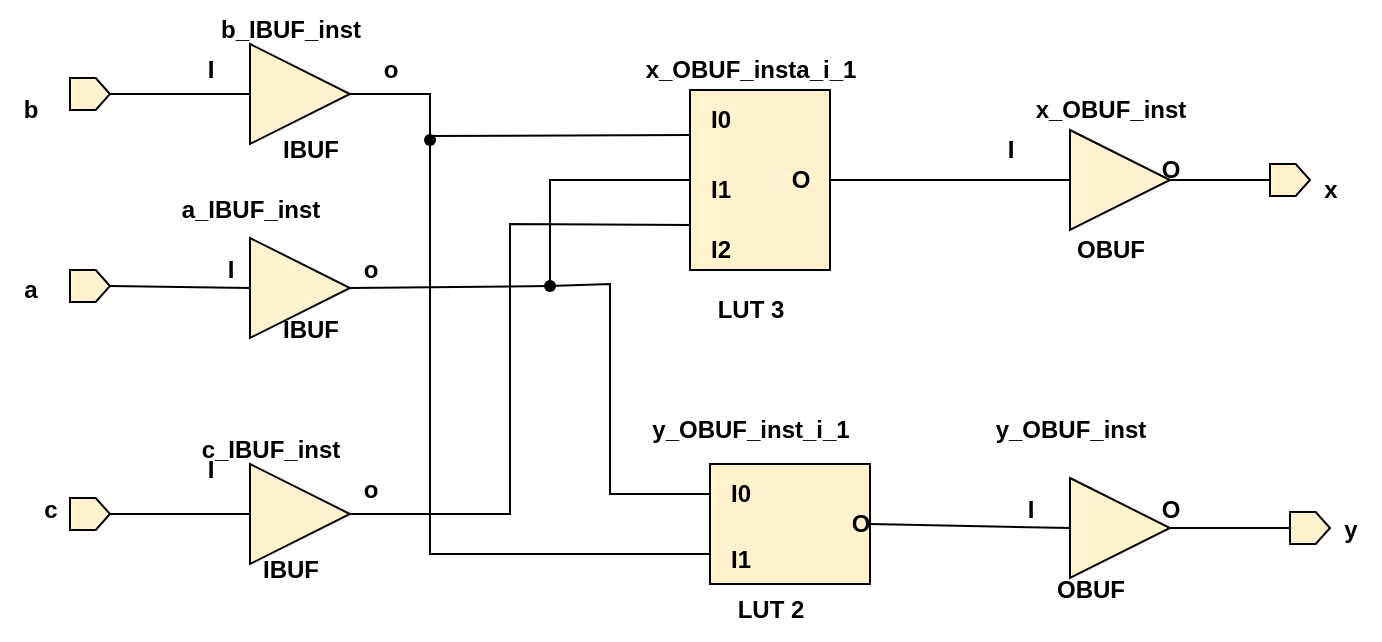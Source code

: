 <mxfile version="26.0.11" pages="2">
  <diagram name="Page-1" id="WhnMxPiDyNyD-MVa8N-7">
    <mxGraphModel grid="1" page="1" gridSize="10" guides="1" tooltips="1" connect="1" arrows="1" fold="1" pageScale="1" pageWidth="850" pageHeight="1100" math="0" shadow="0">
      <root>
        <mxCell id="0" />
        <mxCell id="1" parent="0" />
        <mxCell id="4IxU_vfAgLmW3s3N1iWv-1" value="" style="whiteSpace=wrap;html=1;strokeColor=#000000;align=center;verticalAlign=middle;fontFamily=Helvetica;fontSize=12;fontColor=default;fontStyle=1;fillColor=#fff2cc;" vertex="1" parent="1">
          <mxGeometry x="410" y="93" width="70" height="90" as="geometry" />
        </mxCell>
        <mxCell id="4IxU_vfAgLmW3s3N1iWv-2" value="" style="whiteSpace=wrap;html=1;strokeColor=#000000;align=center;verticalAlign=middle;fontFamily=Helvetica;fontSize=12;fontColor=default;fontStyle=1;fillColor=#fff2cc;" vertex="1" parent="1">
          <mxGeometry x="420" y="280" width="80" height="60" as="geometry" />
        </mxCell>
        <mxCell id="4IxU_vfAgLmW3s3N1iWv-3" value="" style="triangle;whiteSpace=wrap;html=1;strokeColor=#000000;align=center;verticalAlign=middle;fontFamily=Helvetica;fontSize=12;fontColor=default;fontStyle=1;fillColor=#fff2cc;" vertex="1" parent="1">
          <mxGeometry x="190" y="70" width="50" height="50" as="geometry" />
        </mxCell>
        <mxCell id="4IxU_vfAgLmW3s3N1iWv-4" value="" style="triangle;whiteSpace=wrap;html=1;strokeColor=#000000;align=center;verticalAlign=middle;fontFamily=Helvetica;fontSize=12;fontColor=default;fontStyle=1;fillColor=#fff2cc;" vertex="1" parent="1">
          <mxGeometry x="190" y="167" width="50" height="50" as="geometry" />
        </mxCell>
        <mxCell id="4IxU_vfAgLmW3s3N1iWv-5" value="" style="triangle;whiteSpace=wrap;html=1;strokeColor=#000000;align=center;verticalAlign=middle;fontFamily=Helvetica;fontSize=12;fontColor=default;fontStyle=1;fillColor=#fff2cc;" vertex="1" parent="1">
          <mxGeometry x="190" y="280" width="50" height="50" as="geometry" />
        </mxCell>
        <mxCell id="4IxU_vfAgLmW3s3N1iWv-6" value="" style="triangle;whiteSpace=wrap;html=1;strokeColor=#000000;align=center;verticalAlign=middle;fontFamily=Helvetica;fontSize=12;fontColor=default;fontStyle=1;fillColor=#fff2cc;" vertex="1" parent="1">
          <mxGeometry x="600" y="287" width="50" height="50" as="geometry" />
        </mxCell>
        <mxCell id="4IxU_vfAgLmW3s3N1iWv-7" value="" style="triangle;whiteSpace=wrap;html=1;strokeColor=#000000;align=center;verticalAlign=middle;fontFamily=Helvetica;fontSize=12;fontColor=default;fontStyle=1;fillColor=#fff2cc;" vertex="1" parent="1">
          <mxGeometry x="600" y="113" width="50" height="50" as="geometry" />
        </mxCell>
        <mxCell id="4IxU_vfAgLmW3s3N1iWv-8" value="" style="verticalLabelPosition=bottom;shadow=0;dashed=0;align=center;html=1;verticalAlign=top;shape=mxgraph.electrical.abstract.dac;strokeColor=#000000;fontFamily=Helvetica;fontSize=12;fontColor=default;fontStyle=1;fillColor=#fff2cc;" vertex="1" parent="1">
          <mxGeometry x="100" y="87" width="20" height="16" as="geometry" />
        </mxCell>
        <mxCell id="4IxU_vfAgLmW3s3N1iWv-9" value="" style="verticalLabelPosition=bottom;shadow=0;dashed=0;align=center;html=1;verticalAlign=top;shape=mxgraph.electrical.abstract.dac;strokeColor=#000000;fontFamily=Helvetica;fontSize=12;fontColor=default;fontStyle=1;fillColor=#fff2cc;" vertex="1" parent="1">
          <mxGeometry x="100" y="183" width="20" height="16" as="geometry" />
        </mxCell>
        <mxCell id="4IxU_vfAgLmW3s3N1iWv-10" value="" style="verticalLabelPosition=bottom;shadow=0;dashed=0;align=center;html=1;verticalAlign=top;shape=mxgraph.electrical.abstract.dac;strokeColor=#000000;fontFamily=Helvetica;fontSize=12;fontColor=default;fontStyle=1;fillColor=#fff2cc;" vertex="1" parent="1">
          <mxGeometry x="710" y="304" width="20" height="16" as="geometry" />
        </mxCell>
        <mxCell id="4IxU_vfAgLmW3s3N1iWv-11" value="&lt;span style=&quot;color: rgba(0, 0, 0, 0); font-family: monospace; font-size: 0px; font-weight: 400; text-align: start;&quot;&gt;%3CmxGraphModel%3E%3Croot%3E%3CmxCell%20id%3D%220%22%2F%3E%3CmxCell%20id%3D%221%22%20parent%3D%220%22%2F%3E%3CmxCell%20id%3D%222%22%20value%3D%22%22%20style%3D%22verticalLabelPosition%3Dbottom%3Bshadow%3D0%3Bdashed%3D0%3Balign%3Dcenter%3Bhtml%3D1%3BverticalAlign%3Dtop%3Bshape%3Dmxgraph.electrical.abstract.dac%3BstrokeColor%3D%23000000%3BfontFamily%3DHelvetica%3BfontSize%3D12%3BfontColor%3Ddefault%3BfontStyle%3D1%3BfillColor%3D%23fff2cc%3B%22%20vertex%3D%221%22%20parent%3D%221%22%3E%3CmxGeometry%20x%3D%2280%22%20y%3D%22107%22%20width%3D%2220%22%20height%3D%2216%22%20as%3D%22geometry%22%2F%3E%3C%2FmxCell%3E%3C%2Froot%3E%3C%2FmxGraphModel%3E&lt;/span&gt;&lt;span style=&quot;color: rgba(0, 0, 0, 0); font-family: monospace; font-size: 0px; font-weight: 400; text-align: start;&quot;&gt;%3CmxGraphModel%3E%3Croot%3E%3CmxCell%20id%3D%220%22%2F%3E%3CmxCell%20id%3D%221%22%20parent%3D%220%22%2F%3E%3CmxCell%20id%3D%222%22%20value%3D%22%22%20style%3D%22verticalLabelPosition%3Dbottom%3Bshadow%3D0%3Bdashed%3D0%3Balign%3Dcenter%3Bhtml%3D1%3BverticalAlign%3Dtop%3Bshape%3Dmxgraph.electrical.abstract.dac%3BstrokeColor%3D%23000000%3BfontFamily%3DHelvetica%3BfontSize%3D12%3BfontColor%3Ddefault%3BfontStyle%3D1%3BfillColor%3D%23fff2cc%3B%22%20vertex%3D%221%22%20parent%3D%221%22%3E%3CmxGeometry%20x%3D%2280%22%20y%3D%22107%22%20width%3D%2220%22%20height%3D%2216%22%20as%3D%22geometry%22%2F%3E%3C%2FmxCell%3E%3C%2Froot%3E%3C%2FmxGraphModel%3E&lt;/span&gt;&lt;span style=&quot;color: rgba(0, 0, 0, 0); font-family: monospace; font-size: 0px; font-weight: 400; text-align: start;&quot;&gt;%3CmxGraphModel%3E%3Croot%3E%3CmxCell%20id%3D%220%22%2F%3E%3CmxCell%20id%3D%221%22%20parent%3D%220%22%2F%3E%3CmxCell%20id%3D%222%22%20value%3D%22%22%20style%3D%22verticalLabelPosition%3Dbottom%3Bshadow%3D0%3Bdashed%3D0%3Balign%3Dcenter%3Bhtml%3D1%3BverticalAlign%3Dtop%3Bshape%3Dmxgraph.electrical.abstract.dac%3BstrokeColor%3D%23000000%3BfontFamily%3DHelvetica%3BfontSize%3D12%3BfontColor%3Ddefault%3BfontStyle%3D1%3BfillColor%3D%23fff2cc%3B%22%20vertex%3D%221%22%20parent%3D%221%22%3E%3CmxGeometry%20x%3D%2280%22%20y%3D%22107%22%20width%3D%2220%22%20height%3D%2216%22%20as%3D%22geometry%22%2F%3E%3C%2FmxCell%3E%3C%2Froot%3E%3C%2FmxGraphModel%3E&lt;/span&gt;&lt;span style=&quot;color: rgba(0, 0, 0, 0); font-family: monospace; font-size: 0px; font-weight: 400; text-align: start;&quot;&gt;%3CmxGraphModel%3E%3Croot%3E%3CmxCell%20id%3D%220%22%2F%3E%3CmxCell%20id%3D%221%22%20parent%3D%220%22%2F%3E%3CmxCell%20id%3D%222%22%20value%3D%22%22%20style%3D%22verticalLabelPosition%3Dbottom%3Bshadow%3D0%3Bdashed%3D0%3Balign%3Dcenter%3Bhtml%3D1%3BverticalAlign%3Dtop%3Bshape%3Dmxgraph.electrical.abstract.dac%3BstrokeColor%3D%23000000%3BfontFamily%3DHelvetica%3BfontSize%3D12%3BfontColor%3Ddefault%3BfontStyle%3D1%3BfillColor%3D%23fff2cc%3B%22%20vertex%3D%221%22%20parent%3D%221%22%3E%3CmxGeometry%20x%3D%2280%22%20y%3D%22107%22%20width%3D%2220%22%20height%3D%2216%22%20as%3D%22geometry%22%2F%3E%3C%2FmxCell%3E%3C%2Froot%3E%3C%2FmxGraphModel%3E&lt;/span&gt;&lt;span style=&quot;color: rgba(0, 0, 0, 0); font-family: monospace; font-size: 0px; font-weight: 400; text-align: start;&quot;&gt;%3CmxGraphModel%3E%3Croot%3E%3CmxCell%20id%3D%220%22%2F%3E%3CmxCell%20id%3D%221%22%20parent%3D%220%22%2F%3E%3CmxCell%20id%3D%222%22%20value%3D%22%22%20style%3D%22verticalLabelPosition%3Dbottom%3Bshadow%3D0%3Bdashed%3D0%3Balign%3Dcenter%3Bhtml%3D1%3BverticalAlign%3Dtop%3Bshape%3Dmxgraph.electrical.abstract.dac%3BstrokeColor%3D%23000000%3BfontFamily%3DHelvetica%3BfontSize%3D12%3BfontColor%3Ddefault%3BfontStyle%3D1%3BfillColor%3D%23fff2cc%3B%22%20vertex%3D%221%22%20parent%3D%221%22%3E%3CmxGeometry%20x%3D%2280%22%20y%3D%22107%22%20width%3D%2220%22%20height%3D%2216%22%20as%3D%22geometry%22%2F%3E%3C%2FmxCell%3E%3C%2Froot%3E%3C%2FmxGraphModel%3E&lt;/span&gt;&lt;span style=&quot;color: rgba(0, 0, 0, 0); font-family: monospace; font-size: 0px; font-weight: 400; text-align: start;&quot;&gt;%3CmxGraphModel%3E%3Croot%3E%3CmxCell%20id%3D%220%22%2F%3E%3CmxCell%20id%3D%221%22%20parent%3D%220%22%2F%3E%3CmxCell%20id%3D%222%22%20value%3D%22%22%20style%3D%22verticalLabelPosition%3Dbottom%3Bshadow%3D0%3Bdashed%3D0%3Balign%3Dcenter%3Bhtml%3D1%3BverticalAlign%3Dtop%3Bshape%3Dmxgraph.electrical.abstract.dac%3BstrokeColor%3D%23000000%3BfontFamily%3DHelvetica%3BfontSize%3D12%3BfontColor%3Ddefault%3BfontStyle%3D1%3BfillColor%3D%23fff2cc%3B%22%20vertex%3D%221%22%20parent%3D%221%22%3E%3CmxGeometry%20x%3D%2280%22%20y%3D%22107%22%20width%3D%2220%22%20height%3D%2216%22%20as%3D%22geometry%22%2F%3E%3C%2FmxCell%3E%3C%2Froot%3E%3C%2FmxGraphModel%3E&lt;/span&gt;&lt;span style=&quot;color: rgba(0, 0, 0, 0); font-family: monospace; font-size: 0px; font-weight: 400; text-align: start;&quot;&gt;%3CmxGraphModel%3E%3Croot%3E%3CmxCell%20id%3D%220%22%2F%3E%3CmxCell%20id%3D%221%22%20parent%3D%220%22%2F%3E%3CmxCell%20id%3D%222%22%20value%3D%22%22%20style%3D%22verticalLabelPosition%3Dbottom%3Bshadow%3D0%3Bdashed%3D0%3Balign%3Dcenter%3Bhtml%3D1%3BverticalAlign%3Dtop%3Bshape%3Dmxgraph.electrical.abstract.dac%3BstrokeColor%3D%23000000%3BfontFamily%3DHelvetica%3BfontSize%3D12%3BfontColor%3Ddefault%3BfontStyle%3D1%3BfillColor%3D%23fff2cc%3B%22%20vertex%3D%221%22%20parent%3D%221%22%3E%3CmxGeometry%20x%3D%2280%22%20y%3D%22107%22%20width%3D%2220%22%20height%3D%2216%22%20as%3D%22geometry%22%2F%3E%3C%2FmxCell%3E%3C%2Froot%3E%3C%2FmxGraphModel%3E&lt;/span&gt;&lt;span style=&quot;color: rgba(0, 0, 0, 0); font-family: monospace; font-size: 0px; font-weight: 400; text-align: start;&quot;&gt;%3CmxGraphModel%3E%3Croot%3E%3CmxCell%20id%3D%220%22%2F%3E%3CmxCell%20id%3D%221%22%20parent%3D%220%22%2F%3E%3CmxCell%20id%3D%222%22%20value%3D%22%22%20style%3D%22verticalLabelPosition%3Dbottom%3Bshadow%3D0%3Bdashed%3D0%3Balign%3Dcenter%3Bhtml%3D1%3BverticalAlign%3Dtop%3Bshape%3Dmxgraph.electrical.abstract.dac%3BstrokeColor%3D%23000000%3BfontFamily%3DHelvetica%3BfontSize%3D12%3BfontColor%3Ddefault%3BfontStyle%3D1%3BfillColor%3D%23fff2cc%3B%22%20vertex%3D%221%22%20parent%3D%221%22%3E%3CmxGeometry%20x%3D%2280%22%20y%3D%22107%22%20width%3D%2220%22%20height%3D%2216%22%20as%3D%22geometry%22%2F%3E%3C%2FmxCell%3E%3C%2Froot%3E%3C%2FmxGraphModel%3E&lt;/span&gt;" style="verticalLabelPosition=bottom;shadow=0;dashed=0;align=center;html=1;verticalAlign=top;shape=mxgraph.electrical.abstract.dac;strokeColor=#000000;fontFamily=Helvetica;fontSize=12;fontColor=default;fontStyle=1;fillColor=#fff2cc;" vertex="1" parent="1">
          <mxGeometry x="700" y="130" width="20" height="16" as="geometry" />
        </mxCell>
        <mxCell id="4IxU_vfAgLmW3s3N1iWv-12" value="" style="verticalLabelPosition=bottom;shadow=0;dashed=0;align=center;html=1;verticalAlign=top;shape=mxgraph.electrical.abstract.dac;strokeColor=#000000;fontFamily=Helvetica;fontSize=12;fontColor=default;fontStyle=1;fillColor=#fff2cc;" vertex="1" parent="1">
          <mxGeometry x="100" y="297" width="20" height="16" as="geometry" />
        </mxCell>
        <mxCell id="4IxU_vfAgLmW3s3N1iWv-13" value="" style="endArrow=none;html=1;strokeWidth=1;rounded=0;fontFamily=Helvetica;fontSize=12;fontColor=default;fontStyle=1;exitDx=0;exitDy=0;entryX=0;entryY=0.75;entryDx=0;entryDy=0;" edge="1" parent="1" source="4IxU_vfAgLmW3s3N1iWv-67" target="4IxU_vfAgLmW3s3N1iWv-2">
          <mxGeometry width="100" relative="1" as="geometry">
            <mxPoint x="370" y="250" as="sourcePoint" />
            <mxPoint x="470" y="250" as="targetPoint" />
            <Array as="points">
              <mxPoint x="280" y="95" />
              <mxPoint x="280" y="325" />
            </Array>
          </mxGeometry>
        </mxCell>
        <mxCell id="4IxU_vfAgLmW3s3N1iWv-14" value="" style="endArrow=none;html=1;strokeWidth=1;rounded=0;fontFamily=Helvetica;fontSize=12;fontColor=default;fontStyle=1;exitX=1;exitY=0.5;exitDx=0;exitDy=0;exitPerimeter=0;entryX=0;entryY=0.5;entryDx=0;entryDy=0;" edge="1" parent="1" source="4IxU_vfAgLmW3s3N1iWv-12" target="4IxU_vfAgLmW3s3N1iWv-5">
          <mxGeometry width="100" relative="1" as="geometry">
            <mxPoint x="370" y="250" as="sourcePoint" />
            <mxPoint x="470" y="250" as="targetPoint" />
          </mxGeometry>
        </mxCell>
        <mxCell id="4IxU_vfAgLmW3s3N1iWv-15" value="" style="endArrow=none;html=1;strokeWidth=1;rounded=0;fontFamily=Helvetica;fontSize=12;fontColor=default;fontStyle=1;exitX=1;exitY=0.5;exitDx=0;exitDy=0;exitPerimeter=0;entryX=0;entryY=0.5;entryDx=0;entryDy=0;" edge="1" parent="1" source="4IxU_vfAgLmW3s3N1iWv-9" target="4IxU_vfAgLmW3s3N1iWv-4">
          <mxGeometry width="100" relative="1" as="geometry">
            <mxPoint x="370" y="250" as="sourcePoint" />
            <mxPoint x="470" y="250" as="targetPoint" />
          </mxGeometry>
        </mxCell>
        <mxCell id="4IxU_vfAgLmW3s3N1iWv-16" value="" style="endArrow=none;html=1;strokeWidth=1;rounded=0;fontFamily=Helvetica;fontSize=12;fontColor=default;fontStyle=1;exitX=1;exitY=0.5;exitDx=0;exitDy=0;exitPerimeter=0;entryX=0;entryY=0.5;entryDx=0;entryDy=0;" edge="1" parent="1" source="4IxU_vfAgLmW3s3N1iWv-8" target="4IxU_vfAgLmW3s3N1iWv-3">
          <mxGeometry width="100" relative="1" as="geometry">
            <mxPoint x="370" y="250" as="sourcePoint" />
            <mxPoint x="470" y="250" as="targetPoint" />
          </mxGeometry>
        </mxCell>
        <mxCell id="4IxU_vfAgLmW3s3N1iWv-18" value="" style="endArrow=none;html=1;strokeWidth=1;rounded=0;fontFamily=Helvetica;fontSize=12;fontColor=default;fontStyle=1;entryX=0;entryY=0.75;entryDx=0;entryDy=0;exitX=1;exitY=0.5;exitDx=0;exitDy=0;" edge="1" parent="1" source="4IxU_vfAgLmW3s3N1iWv-5" target="4IxU_vfAgLmW3s3N1iWv-1">
          <mxGeometry width="100" relative="1" as="geometry">
            <mxPoint x="320" y="300" as="sourcePoint" />
            <mxPoint x="470" y="250" as="targetPoint" />
            <Array as="points">
              <mxPoint x="320" y="305" />
              <mxPoint x="320" y="160" />
            </Array>
          </mxGeometry>
        </mxCell>
        <mxCell id="4IxU_vfAgLmW3s3N1iWv-19" value="" style="endArrow=none;html=1;strokeWidth=1;rounded=0;fontFamily=Helvetica;fontSize=12;fontColor=default;fontStyle=1;entryX=0;entryY=0.25;entryDx=0;entryDy=0;" edge="1" parent="1" target="4IxU_vfAgLmW3s3N1iWv-1">
          <mxGeometry width="100" relative="1" as="geometry">
            <mxPoint x="280" y="116" as="sourcePoint" />
            <mxPoint x="470" y="250" as="targetPoint" />
          </mxGeometry>
        </mxCell>
        <mxCell id="4IxU_vfAgLmW3s3N1iWv-21" value="" style="endArrow=none;html=1;strokeWidth=1;rounded=0;fontFamily=Helvetica;fontSize=12;fontColor=default;fontStyle=1;exitDx=0;exitDy=0;entryX=0;entryY=0.25;entryDx=0;entryDy=0;" edge="1" parent="1" source="4IxU_vfAgLmW3s3N1iWv-69" target="4IxU_vfAgLmW3s3N1iWv-2">
          <mxGeometry width="100" relative="1" as="geometry">
            <mxPoint x="370" y="250" as="sourcePoint" />
            <mxPoint x="470" y="250" as="targetPoint" />
            <Array as="points">
              <mxPoint x="370" y="190" />
              <mxPoint x="370" y="295" />
            </Array>
          </mxGeometry>
        </mxCell>
        <mxCell id="4IxU_vfAgLmW3s3N1iWv-22" value="" style="endArrow=none;html=1;strokeWidth=1;rounded=0;fontFamily=Helvetica;fontSize=12;fontColor=default;fontStyle=1;exitX=0;exitY=0.5;exitDx=0;exitDy=0;exitPerimeter=0;entryX=1;entryY=0.5;entryDx=0;entryDy=0;" edge="1" parent="1" source="4IxU_vfAgLmW3s3N1iWv-11" target="4IxU_vfAgLmW3s3N1iWv-7">
          <mxGeometry width="100" relative="1" as="geometry">
            <mxPoint x="370" y="250" as="sourcePoint" />
            <mxPoint x="470" y="250" as="targetPoint" />
          </mxGeometry>
        </mxCell>
        <mxCell id="4IxU_vfAgLmW3s3N1iWv-23" value="" style="endArrow=none;html=1;strokeWidth=1;rounded=0;fontFamily=Helvetica;fontSize=12;fontColor=default;fontStyle=1;entryX=0;entryY=0.5;entryDx=0;entryDy=0;entryPerimeter=0;exitX=1;exitY=0.5;exitDx=0;exitDy=0;" edge="1" parent="1" source="4IxU_vfAgLmW3s3N1iWv-6" target="4IxU_vfAgLmW3s3N1iWv-10">
          <mxGeometry width="100" relative="1" as="geometry">
            <mxPoint x="370" y="250" as="sourcePoint" />
            <mxPoint x="470" y="250" as="targetPoint" />
          </mxGeometry>
        </mxCell>
        <mxCell id="4IxU_vfAgLmW3s3N1iWv-24" value="" style="endArrow=none;html=1;strokeWidth=1;rounded=0;fontFamily=Helvetica;fontSize=12;fontColor=default;fontStyle=1;entryX=0;entryY=0.5;entryDx=0;entryDy=0;" edge="1" parent="1" target="4IxU_vfAgLmW3s3N1iWv-1">
          <mxGeometry width="100" relative="1" as="geometry">
            <mxPoint x="340" y="190" as="sourcePoint" />
            <mxPoint x="470" y="250" as="targetPoint" />
            <Array as="points">
              <mxPoint x="340" y="138" />
            </Array>
          </mxGeometry>
        </mxCell>
        <mxCell id="4IxU_vfAgLmW3s3N1iWv-25" value="" style="endArrow=none;html=1;strokeWidth=1;rounded=0;fontFamily=Helvetica;fontSize=12;fontColor=default;fontStyle=1;entryX=0;entryY=0.5;entryDx=0;entryDy=0;exitX=1;exitY=0.5;exitDx=0;exitDy=0;" edge="1" parent="1" source="4IxU_vfAgLmW3s3N1iWv-1" target="4IxU_vfAgLmW3s3N1iWv-7">
          <mxGeometry width="100" relative="1" as="geometry">
            <mxPoint x="370" y="250" as="sourcePoint" />
            <mxPoint x="470" y="250" as="targetPoint" />
          </mxGeometry>
        </mxCell>
        <mxCell id="4IxU_vfAgLmW3s3N1iWv-26" value="" style="endArrow=none;html=1;strokeWidth=1;rounded=0;fontFamily=Helvetica;fontSize=12;fontColor=default;fontStyle=1;entryX=0;entryY=0.5;entryDx=0;entryDy=0;exitX=1;exitY=0.5;exitDx=0;exitDy=0;" edge="1" parent="1" source="4IxU_vfAgLmW3s3N1iWv-2" target="4IxU_vfAgLmW3s3N1iWv-6">
          <mxGeometry width="100" relative="1" as="geometry">
            <mxPoint x="370" y="250" as="sourcePoint" />
            <mxPoint x="470" y="250" as="targetPoint" />
          </mxGeometry>
        </mxCell>
        <mxCell id="4IxU_vfAgLmW3s3N1iWv-27" value="x" style="text;html=1;align=center;verticalAlign=middle;resizable=0;points=[];autosize=1;strokeColor=none;fillColor=none;fontFamily=Helvetica;fontSize=12;fontColor=default;fontStyle=1;" vertex="1" parent="1">
          <mxGeometry x="715" y="128" width="30" height="30" as="geometry" />
        </mxCell>
        <mxCell id="4IxU_vfAgLmW3s3N1iWv-28" value="y" style="text;html=1;align=center;verticalAlign=middle;resizable=0;points=[];autosize=1;strokeColor=none;fillColor=none;fontFamily=Helvetica;fontSize=12;fontColor=default;fontStyle=1;" vertex="1" parent="1">
          <mxGeometry x="725" y="298" width="30" height="30" as="geometry" />
        </mxCell>
        <mxCell id="4IxU_vfAgLmW3s3N1iWv-29" value="c" style="text;html=1;align=center;verticalAlign=middle;resizable=0;points=[];autosize=1;strokeColor=none;fillColor=none;fontFamily=Helvetica;fontSize=12;fontColor=default;fontStyle=1;" vertex="1" parent="1">
          <mxGeometry x="75" y="288" width="30" height="30" as="geometry" />
        </mxCell>
        <mxCell id="4IxU_vfAgLmW3s3N1iWv-30" value="a" style="text;html=1;align=center;verticalAlign=middle;resizable=0;points=[];autosize=1;strokeColor=none;fillColor=none;fontFamily=Helvetica;fontSize=12;fontColor=default;fontStyle=1;" vertex="1" parent="1">
          <mxGeometry x="65" y="178" width="30" height="30" as="geometry" />
        </mxCell>
        <mxCell id="4IxU_vfAgLmW3s3N1iWv-32" value="b" style="text;html=1;align=center;verticalAlign=middle;resizable=0;points=[];autosize=1;strokeColor=none;fillColor=none;fontFamily=Helvetica;fontSize=12;fontColor=default;fontStyle=1;" vertex="1" parent="1">
          <mxGeometry x="65" y="88" width="30" height="30" as="geometry" />
        </mxCell>
        <mxCell id="4IxU_vfAgLmW3s3N1iWv-33" value="I" style="text;html=1;align=center;verticalAlign=middle;resizable=0;points=[];autosize=1;strokeColor=none;fillColor=none;fontFamily=Helvetica;fontSize=12;fontColor=default;fontStyle=1;" vertex="1" parent="1">
          <mxGeometry x="155" y="68" width="30" height="30" as="geometry" />
        </mxCell>
        <mxCell id="4IxU_vfAgLmW3s3N1iWv-34" value="I" style="text;html=1;align=center;verticalAlign=middle;resizable=0;points=[];autosize=1;strokeColor=none;fillColor=none;fontFamily=Helvetica;fontSize=12;fontColor=default;fontStyle=1;" vertex="1" parent="1">
          <mxGeometry x="165" y="168" width="30" height="30" as="geometry" />
        </mxCell>
        <mxCell id="4IxU_vfAgLmW3s3N1iWv-35" value="I" style="text;html=1;align=center;verticalAlign=middle;resizable=0;points=[];autosize=1;strokeColor=none;fillColor=none;fontFamily=Helvetica;fontSize=12;fontColor=default;fontStyle=1;" vertex="1" parent="1">
          <mxGeometry x="155" y="268" width="30" height="30" as="geometry" />
        </mxCell>
        <mxCell id="4IxU_vfAgLmW3s3N1iWv-36" value="b_IBUF_inst" style="text;html=1;align=center;verticalAlign=middle;resizable=0;points=[];autosize=1;strokeColor=none;fillColor=none;fontFamily=Helvetica;fontSize=12;fontColor=default;fontStyle=1;" vertex="1" parent="1">
          <mxGeometry x="165" y="48" width="90" height="30" as="geometry" />
        </mxCell>
        <mxCell id="4IxU_vfAgLmW3s3N1iWv-37" value="o" style="text;html=1;align=center;verticalAlign=middle;resizable=0;points=[];autosize=1;strokeColor=none;fillColor=none;fontFamily=Helvetica;fontSize=12;fontColor=default;fontStyle=1;" vertex="1" parent="1">
          <mxGeometry x="245" y="68" width="30" height="30" as="geometry" />
        </mxCell>
        <mxCell id="4IxU_vfAgLmW3s3N1iWv-38" value="o" style="text;html=1;align=center;verticalAlign=middle;resizable=0;points=[];autosize=1;strokeColor=none;fillColor=none;fontFamily=Helvetica;fontSize=12;fontColor=default;fontStyle=1;" vertex="1" parent="1">
          <mxGeometry x="235" y="168" width="30" height="30" as="geometry" />
        </mxCell>
        <mxCell id="4IxU_vfAgLmW3s3N1iWv-41" value="o" style="text;html=1;align=center;verticalAlign=middle;resizable=0;points=[];autosize=1;strokeColor=none;fillColor=none;fontFamily=Helvetica;fontSize=12;fontColor=default;fontStyle=1;" vertex="1" parent="1">
          <mxGeometry x="235" y="278" width="30" height="30" as="geometry" />
        </mxCell>
        <mxCell id="4IxU_vfAgLmW3s3N1iWv-42" value="a_IBUF_inst" style="text;html=1;align=center;verticalAlign=middle;resizable=0;points=[];autosize=1;strokeColor=none;fillColor=none;fontFamily=Helvetica;fontSize=12;fontColor=default;fontStyle=1;" vertex="1" parent="1">
          <mxGeometry x="145" y="138" width="90" height="30" as="geometry" />
        </mxCell>
        <mxCell id="4IxU_vfAgLmW3s3N1iWv-43" value="c_IBUF_inst" style="text;html=1;align=center;verticalAlign=middle;resizable=0;points=[];autosize=1;strokeColor=none;fillColor=none;fontFamily=Helvetica;fontSize=12;fontColor=default;fontStyle=1;" vertex="1" parent="1">
          <mxGeometry x="155" y="258" width="90" height="30" as="geometry" />
        </mxCell>
        <mxCell id="4IxU_vfAgLmW3s3N1iWv-44" value="IBUF" style="text;html=1;align=center;verticalAlign=middle;resizable=0;points=[];autosize=1;strokeColor=none;fillColor=none;fontFamily=Helvetica;fontSize=12;fontColor=default;fontStyle=1;" vertex="1" parent="1">
          <mxGeometry x="195" y="108" width="50" height="30" as="geometry" />
        </mxCell>
        <mxCell id="4IxU_vfAgLmW3s3N1iWv-45" value="IBUF" style="text;html=1;align=center;verticalAlign=middle;resizable=0;points=[];autosize=1;strokeColor=none;fillColor=none;fontFamily=Helvetica;fontSize=12;fontColor=default;fontStyle=1;" vertex="1" parent="1">
          <mxGeometry x="195" y="198" width="50" height="30" as="geometry" />
        </mxCell>
        <mxCell id="4IxU_vfAgLmW3s3N1iWv-46" value="IBUF" style="text;html=1;align=center;verticalAlign=middle;resizable=0;points=[];autosize=1;strokeColor=none;fillColor=none;fontFamily=Helvetica;fontSize=12;fontColor=default;fontStyle=1;" vertex="1" parent="1">
          <mxGeometry x="185" y="318" width="50" height="30" as="geometry" />
        </mxCell>
        <mxCell id="4IxU_vfAgLmW3s3N1iWv-47" value="x_OBUF_insta_i_1" style="text;html=1;align=center;verticalAlign=middle;resizable=0;points=[];autosize=1;strokeColor=none;fillColor=none;fontFamily=Helvetica;fontSize=12;fontColor=default;fontStyle=1;" vertex="1" parent="1">
          <mxGeometry x="380" y="68" width="120" height="30" as="geometry" />
        </mxCell>
        <mxCell id="4IxU_vfAgLmW3s3N1iWv-48" value="I0" style="text;html=1;align=center;verticalAlign=middle;resizable=0;points=[];autosize=1;strokeColor=none;fillColor=none;fontFamily=Helvetica;fontSize=12;fontColor=default;fontStyle=1;" vertex="1" parent="1">
          <mxGeometry x="410" y="93" width="30" height="30" as="geometry" />
        </mxCell>
        <mxCell id="4IxU_vfAgLmW3s3N1iWv-50" value="I2" style="text;html=1;align=center;verticalAlign=middle;resizable=0;points=[];autosize=1;strokeColor=none;fillColor=none;fontFamily=Helvetica;fontSize=12;fontColor=default;fontStyle=1;" vertex="1" parent="1">
          <mxGeometry x="410" y="158" width="30" height="30" as="geometry" />
        </mxCell>
        <mxCell id="4IxU_vfAgLmW3s3N1iWv-51" value="I1" style="text;html=1;align=center;verticalAlign=middle;resizable=0;points=[];autosize=1;strokeColor=none;fillColor=none;fontFamily=Helvetica;fontSize=12;fontColor=default;fontStyle=1;" vertex="1" parent="1">
          <mxGeometry x="410" y="128" width="30" height="30" as="geometry" />
        </mxCell>
        <mxCell id="4IxU_vfAgLmW3s3N1iWv-52" value="O" style="text;html=1;align=center;verticalAlign=middle;resizable=0;points=[];autosize=1;strokeColor=none;fillColor=none;fontFamily=Helvetica;fontSize=12;fontColor=default;fontStyle=1;" vertex="1" parent="1">
          <mxGeometry x="450" y="123" width="30" height="30" as="geometry" />
        </mxCell>
        <mxCell id="4IxU_vfAgLmW3s3N1iWv-53" value="I0" style="text;html=1;align=center;verticalAlign=middle;resizable=0;points=[];autosize=1;strokeColor=none;fillColor=none;fontFamily=Helvetica;fontSize=12;fontColor=default;fontStyle=1;" vertex="1" parent="1">
          <mxGeometry x="420" y="280" width="30" height="30" as="geometry" />
        </mxCell>
        <mxCell id="4IxU_vfAgLmW3s3N1iWv-54" value="I1" style="text;html=1;align=center;verticalAlign=middle;resizable=0;points=[];autosize=1;strokeColor=none;fillColor=none;fontFamily=Helvetica;fontSize=12;fontColor=default;fontStyle=1;" vertex="1" parent="1">
          <mxGeometry x="420" y="313" width="30" height="30" as="geometry" />
        </mxCell>
        <mxCell id="4IxU_vfAgLmW3s3N1iWv-55" value="O" style="text;html=1;align=center;verticalAlign=middle;resizable=0;points=[];autosize=1;strokeColor=none;fillColor=none;fontFamily=Helvetica;fontSize=12;fontColor=default;fontStyle=1;" vertex="1" parent="1">
          <mxGeometry x="480" y="295" width="30" height="30" as="geometry" />
        </mxCell>
        <mxCell id="4IxU_vfAgLmW3s3N1iWv-56" value="LUT 3" style="text;html=1;align=center;verticalAlign=middle;resizable=0;points=[];autosize=1;strokeColor=none;fillColor=none;fontFamily=Helvetica;fontSize=12;fontColor=default;fontStyle=1;" vertex="1" parent="1">
          <mxGeometry x="410" y="188" width="60" height="30" as="geometry" />
        </mxCell>
        <mxCell id="4IxU_vfAgLmW3s3N1iWv-57" value="LUT 2" style="text;html=1;align=center;verticalAlign=middle;resizable=0;points=[];autosize=1;strokeColor=none;fillColor=none;fontFamily=Helvetica;fontSize=12;fontColor=default;fontStyle=1;" vertex="1" parent="1">
          <mxGeometry x="420" y="338" width="60" height="30" as="geometry" />
        </mxCell>
        <mxCell id="4IxU_vfAgLmW3s3N1iWv-58" value="y_OBUF_inst_i_1" style="text;html=1;align=center;verticalAlign=middle;resizable=0;points=[];autosize=1;strokeColor=none;fillColor=none;fontFamily=Helvetica;fontSize=12;fontColor=default;fontStyle=1;" vertex="1" parent="1">
          <mxGeometry x="380" y="248" width="120" height="30" as="geometry" />
        </mxCell>
        <mxCell id="4IxU_vfAgLmW3s3N1iWv-59" value="I" style="text;html=1;align=center;verticalAlign=middle;resizable=0;points=[];autosize=1;strokeColor=none;fillColor=none;fontFamily=Helvetica;fontSize=12;fontColor=default;fontStyle=1;" vertex="1" parent="1">
          <mxGeometry x="555" y="108" width="30" height="30" as="geometry" />
        </mxCell>
        <mxCell id="4IxU_vfAgLmW3s3N1iWv-60" value="I" style="text;html=1;align=center;verticalAlign=middle;resizable=0;points=[];autosize=1;strokeColor=none;fillColor=none;fontFamily=Helvetica;fontSize=12;fontColor=default;fontStyle=1;" vertex="1" parent="1">
          <mxGeometry x="565" y="288" width="30" height="30" as="geometry" />
        </mxCell>
        <mxCell id="4IxU_vfAgLmW3s3N1iWv-61" value="x_OBUF_inst" style="text;html=1;align=center;verticalAlign=middle;resizable=0;points=[];autosize=1;strokeColor=none;fillColor=none;fontFamily=Helvetica;fontSize=12;fontColor=default;fontStyle=1;" vertex="1" parent="1">
          <mxGeometry x="575" y="88" width="90" height="30" as="geometry" />
        </mxCell>
        <mxCell id="4IxU_vfAgLmW3s3N1iWv-62" value="O" style="text;html=1;align=center;verticalAlign=middle;resizable=0;points=[];autosize=1;strokeColor=none;fillColor=none;fontFamily=Helvetica;fontSize=12;fontColor=default;fontStyle=1;" vertex="1" parent="1">
          <mxGeometry x="635" y="118" width="30" height="30" as="geometry" />
        </mxCell>
        <mxCell id="4IxU_vfAgLmW3s3N1iWv-63" value="OBUF" style="text;html=1;align=center;verticalAlign=middle;resizable=0;points=[];autosize=1;strokeColor=none;fillColor=none;fontFamily=Helvetica;fontSize=12;fontColor=default;fontStyle=1;" vertex="1" parent="1">
          <mxGeometry x="590" y="158" width="60" height="30" as="geometry" />
        </mxCell>
        <mxCell id="4IxU_vfAgLmW3s3N1iWv-64" value="y_OBUF_inst" style="text;html=1;align=center;verticalAlign=middle;resizable=0;points=[];autosize=1;strokeColor=none;fillColor=none;fontFamily=Helvetica;fontSize=12;fontColor=default;fontStyle=1;" vertex="1" parent="1">
          <mxGeometry x="555" y="248" width="90" height="30" as="geometry" />
        </mxCell>
        <mxCell id="4IxU_vfAgLmW3s3N1iWv-65" value="O" style="text;html=1;align=center;verticalAlign=middle;resizable=0;points=[];autosize=1;strokeColor=none;fillColor=none;fontFamily=Helvetica;fontSize=12;fontColor=default;fontStyle=1;" vertex="1" parent="1">
          <mxGeometry x="635" y="288" width="30" height="30" as="geometry" />
        </mxCell>
        <mxCell id="4IxU_vfAgLmW3s3N1iWv-66" value="OBUF" style="text;html=1;align=center;verticalAlign=middle;resizable=0;points=[];autosize=1;strokeColor=none;fillColor=none;fontFamily=Helvetica;fontSize=12;fontColor=default;fontStyle=1;" vertex="1" parent="1">
          <mxGeometry x="580" y="328" width="60" height="30" as="geometry" />
        </mxCell>
        <mxCell id="4IxU_vfAgLmW3s3N1iWv-68" value="" style="endArrow=none;html=1;strokeWidth=1;rounded=0;fontFamily=Helvetica;fontSize=12;fontColor=default;fontStyle=1;exitX=1;exitY=0.5;exitDx=0;exitDy=0;entryDx=0;entryDy=0;" edge="1" parent="1" source="4IxU_vfAgLmW3s3N1iWv-3" target="4IxU_vfAgLmW3s3N1iWv-67">
          <mxGeometry width="100" relative="1" as="geometry">
            <mxPoint x="240" y="95" as="sourcePoint" />
            <mxPoint x="420" y="325" as="targetPoint" />
            <Array as="points">
              <mxPoint x="280" y="95" />
            </Array>
          </mxGeometry>
        </mxCell>
        <mxCell id="4IxU_vfAgLmW3s3N1iWv-67" value="" style="shape=waypoint;sketch=0;size=6;pointerEvents=1;points=[];fillColor=none;resizable=0;rotatable=0;perimeter=centerPerimeter;snapToPoint=1;strokeColor=#000000;align=center;verticalAlign=middle;fontFamily=Helvetica;fontSize=12;fontColor=default;fontStyle=1;" vertex="1" parent="1">
          <mxGeometry x="270" y="108" width="20" height="20" as="geometry" />
        </mxCell>
        <mxCell id="4IxU_vfAgLmW3s3N1iWv-70" value="" style="endArrow=none;html=1;strokeWidth=1;rounded=0;fontFamily=Helvetica;fontSize=12;fontColor=default;fontStyle=1;exitX=1;exitY=0.5;exitDx=0;exitDy=0;entryDx=0;entryDy=0;" edge="1" parent="1" source="4IxU_vfAgLmW3s3N1iWv-4" target="4IxU_vfAgLmW3s3N1iWv-69">
          <mxGeometry width="100" relative="1" as="geometry">
            <mxPoint x="240" y="192" as="sourcePoint" />
            <mxPoint x="420" y="295" as="targetPoint" />
            <Array as="points" />
          </mxGeometry>
        </mxCell>
        <mxCell id="4IxU_vfAgLmW3s3N1iWv-69" value="" style="shape=waypoint;sketch=0;size=6;pointerEvents=1;points=[];fillColor=none;resizable=0;rotatable=0;perimeter=centerPerimeter;snapToPoint=1;strokeColor=#000000;align=center;verticalAlign=middle;fontFamily=Helvetica;fontSize=12;fontColor=default;fontStyle=1;" vertex="1" parent="1">
          <mxGeometry x="330" y="181" width="20" height="20" as="geometry" />
        </mxCell>
      </root>
    </mxGraphModel>
  </diagram>
  <diagram id="3LVsGnHAgXqXzjczYlOM" name="Page-2">
    <mxGraphModel grid="1" page="1" gridSize="10" guides="1" tooltips="1" connect="1" arrows="1" fold="1" pageScale="1" pageWidth="850" pageHeight="1100" math="0" shadow="0">
      <root>
        <mxCell id="0" />
        <mxCell id="1" parent="0" />
        <mxCell id="k1nHYCeuwdRHNPCrHHV9-1" value="" style="verticalLabelPosition=bottom;shadow=0;dashed=0;align=center;html=1;verticalAlign=top;shape=mxgraph.electrical.logic_gates.logic_gate;operation=or;strokeColor=#000000;fontFamily=Helvetica;fontSize=12;fontColor=default;fontStyle=1;fillColor=#fff2cc;" vertex="1" parent="1">
          <mxGeometry x="300" y="70" width="80" height="50" as="geometry" />
        </mxCell>
        <mxCell id="k1nHYCeuwdRHNPCrHHV9-4" value="" style="verticalLabelPosition=bottom;shadow=0;dashed=0;align=center;html=1;verticalAlign=top;shape=mxgraph.electrical.logic_gates.logic_gate;operation=xor;strokeColor=#000000;fontFamily=Helvetica;fontSize=12;fontColor=default;fontStyle=1;fillColor=#fff2cc;" vertex="1" parent="1">
          <mxGeometry x="615" y="140" width="90" height="50" as="geometry" />
        </mxCell>
        <mxCell id="k1nHYCeuwdRHNPCrHHV9-7" value="" style="verticalLabelPosition=bottom;shadow=0;dashed=0;align=center;html=1;verticalAlign=top;shape=mxgraph.electrical.logic_gates.logic_gate;operation=and;strokeColor=#000000;fontFamily=Helvetica;fontSize=12;fontColor=default;fontStyle=1;fillColor=#fff2cc;" vertex="1" parent="1">
          <mxGeometry x="610" y="260" width="100" height="60" as="geometry" />
        </mxCell>
        <mxCell id="k1nHYCeuwdRHNPCrHHV9-8" value="" style="verticalLabelPosition=bottom;shadow=0;dashed=0;align=center;html=1;verticalAlign=top;shape=mxgraph.electrical.logic_gates.inverter_2;strokeColor=#000000;fontFamily=Helvetica;fontSize=12;fontColor=default;fontStyle=1;fillColor=#fff2cc;" vertex="1" parent="1">
          <mxGeometry x="290" y="270" width="70" height="50" as="geometry" />
        </mxCell>
        <mxCell id="k1nHYCeuwdRHNPCrHHV9-9" value="" style="verticalLabelPosition=bottom;shadow=0;dashed=0;align=center;html=1;verticalAlign=top;shape=mxgraph.electrical.logic_gates.logic_gate;operation=xor;strokeColor=#000000;fontFamily=Helvetica;fontSize=12;fontColor=default;fontStyle=1;fillColor=#fff2cc;" vertex="1" parent="1">
          <mxGeometry x="470" y="280" width="90" height="50" as="geometry" />
        </mxCell>
        <mxCell id="k1nHYCeuwdRHNPCrHHV9-10" value="" style="verticalLabelPosition=bottom;shadow=0;dashed=0;align=center;html=1;verticalAlign=top;shape=mxgraph.electrical.logic_gates.logic_gate;operation=and;strokeColor=#000000;fontFamily=Helvetica;fontSize=12;fontColor=default;fontStyle=1;fillColor=#fff2cc;" vertex="1" parent="1">
          <mxGeometry x="160" y="275" width="70" height="40" as="geometry" />
        </mxCell>
        <mxCell id="k1nHYCeuwdRHNPCrHHV9-11" value="" style="verticalLabelPosition=bottom;shadow=0;dashed=0;align=center;html=1;verticalAlign=top;shape=mxgraph.electrical.abstract.dac;strokeColor=#000000;fontFamily=Helvetica;fontSize=12;fontColor=default;fontStyle=1;fillColor=#fff2cc;" vertex="1" parent="1">
          <mxGeometry x="70" y="145" width="30" height="20" as="geometry" />
        </mxCell>
        <mxCell id="k1nHYCeuwdRHNPCrHHV9-12" value="" style="verticalLabelPosition=bottom;shadow=0;dashed=0;align=center;html=1;verticalAlign=top;shape=mxgraph.electrical.abstract.dac;strokeColor=#000000;fontFamily=Helvetica;fontSize=12;fontColor=default;fontStyle=1;fillColor=#fff2cc;" vertex="1" parent="1">
          <mxGeometry x="70" y="200" width="30" height="20" as="geometry" />
        </mxCell>
        <mxCell id="k1nHYCeuwdRHNPCrHHV9-13" value="" style="verticalLabelPosition=bottom;shadow=0;dashed=0;align=center;html=1;verticalAlign=top;shape=mxgraph.electrical.abstract.dac;strokeColor=#000000;fontFamily=Helvetica;fontSize=12;fontColor=default;fontStyle=1;fillColor=#fff2cc;" vertex="1" parent="1">
          <mxGeometry x="60" y="255" width="30" height="20" as="geometry" />
        </mxCell>
        <mxCell id="k1nHYCeuwdRHNPCrHHV9-14" value="" style="verticalLabelPosition=bottom;shadow=0;dashed=0;align=center;html=1;verticalAlign=top;shape=mxgraph.electrical.abstract.dac;strokeColor=#000000;fontFamily=Helvetica;fontSize=12;fontColor=default;fontStyle=1;fillColor=#fff2cc;" vertex="1" parent="1">
          <mxGeometry x="750" y="280" width="30" height="20" as="geometry" />
        </mxCell>
        <mxCell id="k1nHYCeuwdRHNPCrHHV9-15" value="" style="verticalLabelPosition=bottom;shadow=0;dashed=0;align=center;html=1;verticalAlign=top;shape=mxgraph.electrical.abstract.dac;strokeColor=#000000;fontFamily=Helvetica;fontSize=12;fontColor=default;fontStyle=1;fillColor=#fff2cc;" vertex="1" parent="1">
          <mxGeometry x="750" y="155" width="30" height="20" as="geometry" />
        </mxCell>
        <mxCell id="k1nHYCeuwdRHNPCrHHV9-21" value="" style="endArrow=none;html=1;strokeWidth=1;rounded=0;fontFamily=Helvetica;fontSize=12;fontColor=default;fontStyle=1;exitX=1;exitY=0.5;exitDx=0;exitDy=0;exitPerimeter=0;entryX=0;entryY=0.25;entryDx=0;entryDy=0;entryPerimeter=0;" edge="1" parent="1" source="k1nHYCeuwdRHNPCrHHV9-11" target="k1nHYCeuwdRHNPCrHHV9-4">
          <mxGeometry width="100" relative="1" as="geometry">
            <mxPoint x="370" y="250" as="sourcePoint" />
            <mxPoint x="470" y="250" as="targetPoint" />
          </mxGeometry>
        </mxCell>
        <mxCell id="k1nHYCeuwdRHNPCrHHV9-23" value="" style="endArrow=none;html=1;strokeWidth=1;rounded=0;fontFamily=Helvetica;fontSize=12;fontColor=default;fontStyle=1;exitX=1;exitY=0.5;exitDx=0;exitDy=0;exitPerimeter=0;entryX=0;entryY=0.5;entryDx=0;entryDy=0;entryPerimeter=0;" edge="1" parent="1" source="k1nHYCeuwdRHNPCrHHV9-10" target="k1nHYCeuwdRHNPCrHHV9-8">
          <mxGeometry width="100" relative="1" as="geometry">
            <mxPoint x="370" y="250" as="sourcePoint" />
            <mxPoint x="470" y="250" as="targetPoint" />
          </mxGeometry>
        </mxCell>
        <mxCell id="k1nHYCeuwdRHNPCrHHV9-24" value="" style="endArrow=none;html=1;strokeWidth=1;rounded=0;fontFamily=Helvetica;fontSize=12;fontColor=default;fontStyle=1;exitX=1;exitY=0.5;exitDx=0;exitDy=0;exitPerimeter=0;entryX=0;entryY=0.25;entryDx=0;entryDy=0;entryPerimeter=0;" edge="1" parent="1" source="k1nHYCeuwdRHNPCrHHV9-8" target="k1nHYCeuwdRHNPCrHHV9-9">
          <mxGeometry width="100" relative="1" as="geometry">
            <mxPoint x="370" y="250" as="sourcePoint" />
            <mxPoint x="470" y="250" as="targetPoint" />
          </mxGeometry>
        </mxCell>
        <mxCell id="k1nHYCeuwdRHNPCrHHV9-25" value="" style="endArrow=none;html=1;strokeWidth=1;rounded=0;fontFamily=Helvetica;fontSize=12;fontColor=default;fontStyle=1;exitDx=0;exitDy=0;exitPerimeter=0;entryX=0;entryY=0.75;entryDx=0;entryDy=0;entryPerimeter=0;" edge="1" parent="1" source="k1nHYCeuwdRHNPCrHHV9-77" target="k1nHYCeuwdRHNPCrHHV9-9">
          <mxGeometry width="100" relative="1" as="geometry">
            <mxPoint x="370" y="250" as="sourcePoint" />
            <mxPoint x="470" y="250" as="targetPoint" />
            <Array as="points">
              <mxPoint x="450" y="95" />
              <mxPoint x="450" y="260" />
              <mxPoint x="450" y="318" />
            </Array>
          </mxGeometry>
        </mxCell>
        <mxCell id="k1nHYCeuwdRHNPCrHHV9-26" value="" style="endArrow=none;html=1;strokeWidth=1;rounded=0;fontFamily=Helvetica;fontSize=12;fontColor=default;fontStyle=1;exitX=1;exitY=0.5;exitDx=0;exitDy=0;exitPerimeter=0;entryX=0;entryY=0.75;entryDx=0;entryDy=0;entryPerimeter=0;" edge="1" parent="1" source="k1nHYCeuwdRHNPCrHHV9-9" target="k1nHYCeuwdRHNPCrHHV9-7">
          <mxGeometry width="100" relative="1" as="geometry">
            <mxPoint x="370" y="250" as="sourcePoint" />
            <mxPoint x="470" y="250" as="targetPoint" />
          </mxGeometry>
        </mxCell>
        <mxCell id="k1nHYCeuwdRHNPCrHHV9-27" value="" style="endArrow=none;html=1;strokeWidth=1;rounded=0;fontFamily=Helvetica;fontSize=12;fontColor=default;fontStyle=1;entryX=0;entryY=0.25;entryDx=0;entryDy=0;entryPerimeter=0;" edge="1" parent="1" source="k1nHYCeuwdRHNPCrHHV9-79" target="k1nHYCeuwdRHNPCrHHV9-7">
          <mxGeometry width="100" relative="1" as="geometry">
            <mxPoint x="450" y="130" as="sourcePoint" />
            <mxPoint x="470" y="250" as="targetPoint" />
            <Array as="points">
              <mxPoint x="570" y="130" />
              <mxPoint x="570" y="275" />
            </Array>
          </mxGeometry>
        </mxCell>
        <mxCell id="k1nHYCeuwdRHNPCrHHV9-28" value="" style="endArrow=none;html=1;strokeWidth=1;rounded=0;fontFamily=Helvetica;fontSize=12;fontColor=default;fontStyle=1;exitX=0;exitY=0.75;exitDx=0;exitDy=0;exitPerimeter=0;" edge="1" parent="1" source="k1nHYCeuwdRHNPCrHHV9-4">
          <mxGeometry width="100" relative="1" as="geometry">
            <mxPoint x="610" y="180" as="sourcePoint" />
            <mxPoint x="570" y="180" as="targetPoint" />
          </mxGeometry>
        </mxCell>
        <mxCell id="k1nHYCeuwdRHNPCrHHV9-29" value="" style="endArrow=none;html=1;strokeWidth=1;rounded=0;fontFamily=Helvetica;fontSize=12;fontColor=default;fontStyle=1;entryX=1;entryY=0.5;entryDx=0;entryDy=0;entryPerimeter=0;exitX=0;exitY=0.5;exitDx=0;exitDy=0;exitPerimeter=0;" edge="1" parent="1" source="k1nHYCeuwdRHNPCrHHV9-15" target="k1nHYCeuwdRHNPCrHHV9-4">
          <mxGeometry width="100" relative="1" as="geometry">
            <mxPoint x="720" y="170" as="sourcePoint" />
            <mxPoint x="470" y="250" as="targetPoint" />
          </mxGeometry>
        </mxCell>
        <mxCell id="k1nHYCeuwdRHNPCrHHV9-30" value="" style="endArrow=none;html=1;strokeWidth=1;rounded=0;fontFamily=Helvetica;fontSize=12;fontColor=default;fontStyle=1;entryX=0;entryY=0.5;entryDx=0;entryDy=0;entryPerimeter=0;" edge="1" parent="1" target="k1nHYCeuwdRHNPCrHHV9-14">
          <mxGeometry width="100" relative="1" as="geometry">
            <mxPoint x="703" y="290" as="sourcePoint" />
            <mxPoint x="470" y="250" as="targetPoint" />
          </mxGeometry>
        </mxCell>
        <mxCell id="k1nHYCeuwdRHNPCrHHV9-31" value="" style="endArrow=none;html=1;strokeWidth=1;rounded=0;fontFamily=Helvetica;fontSize=12;fontColor=default;fontStyle=1;exitX=0;exitY=0.25;exitDx=0;exitDy=0;exitPerimeter=0;entryX=0;entryY=0.25;entryDx=0;entryDy=0;entryPerimeter=0;" edge="1" parent="1" source="k1nHYCeuwdRHNPCrHHV9-1" target="k1nHYCeuwdRHNPCrHHV9-10">
          <mxGeometry width="100" relative="1" as="geometry">
            <mxPoint x="370" y="250" as="sourcePoint" />
            <mxPoint x="470" y="250" as="targetPoint" />
            <Array as="points">
              <mxPoint x="160" y="80" />
            </Array>
          </mxGeometry>
        </mxCell>
        <mxCell id="k1nHYCeuwdRHNPCrHHV9-33" value="" style="endArrow=none;html=1;strokeWidth=1;rounded=0;fontFamily=Helvetica;fontSize=12;fontColor=default;fontStyle=1;exitX=0;exitY=0.75;exitDx=0;exitDy=0;exitPerimeter=0;entryX=0;entryY=0.75;entryDx=0;entryDy=0;entryPerimeter=0;" edge="1" parent="1" source="k1nHYCeuwdRHNPCrHHV9-10" target="k1nHYCeuwdRHNPCrHHV9-1">
          <mxGeometry width="100" relative="1" as="geometry">
            <mxPoint x="370" y="250" as="sourcePoint" />
            <mxPoint x="130" y="210" as="targetPoint" />
            <Array as="points">
              <mxPoint x="130" y="305" />
              <mxPoint x="130" y="108" />
            </Array>
          </mxGeometry>
        </mxCell>
        <mxCell id="k1nHYCeuwdRHNPCrHHV9-34" value="" style="endArrow=none;html=1;strokeWidth=1;rounded=0;fontFamily=Helvetica;fontSize=12;fontColor=default;fontStyle=1;exitDx=0;exitDy=0;exitPerimeter=0;" edge="1" parent="1" source="k1nHYCeuwdRHNPCrHHV9-75">
          <mxGeometry width="100" relative="1" as="geometry">
            <mxPoint x="370" y="250" as="sourcePoint" />
            <mxPoint x="160" y="210" as="targetPoint" />
          </mxGeometry>
        </mxCell>
        <mxCell id="k1nHYCeuwdRHNPCrHHV9-36" value="" style="endArrow=none;html=1;strokeWidth=1;rounded=0;fontFamily=Helvetica;fontSize=12;fontColor=default;fontStyle=1;exitDx=0;exitDy=0;exitPerimeter=0;" edge="1" parent="1" source="k1nHYCeuwdRHNPCrHHV9-73">
          <mxGeometry width="100" relative="1" as="geometry">
            <mxPoint x="370" y="250" as="sourcePoint" />
            <mxPoint x="130" y="265" as="targetPoint" />
          </mxGeometry>
        </mxCell>
        <mxCell id="k1nHYCeuwdRHNPCrHHV9-37" value="c&lt;div&gt;&lt;br&gt;&lt;/div&gt;" style="text;html=1;align=center;verticalAlign=middle;resizable=0;points=[];autosize=1;strokeColor=none;fillColor=none;fontFamily=Helvetica;fontSize=12;fontColor=default;fontStyle=1;" vertex="1" parent="1">
          <mxGeometry x="35" y="133" width="30" height="40" as="geometry" />
        </mxCell>
        <mxCell id="k1nHYCeuwdRHNPCrHHV9-38" value="a" style="text;html=1;align=center;verticalAlign=middle;resizable=0;points=[];autosize=1;strokeColor=none;fillColor=none;fontFamily=Helvetica;fontSize=12;fontColor=default;fontStyle=1;" vertex="1" parent="1">
          <mxGeometry x="35" y="198" width="30" height="30" as="geometry" />
        </mxCell>
        <mxCell id="k1nHYCeuwdRHNPCrHHV9-39" value="b" style="text;html=1;align=center;verticalAlign=middle;resizable=0;points=[];autosize=1;strokeColor=none;fillColor=none;fontFamily=Helvetica;fontSize=12;fontColor=default;fontStyle=1;" vertex="1" parent="1">
          <mxGeometry x="35" y="248" width="30" height="30" as="geometry" />
        </mxCell>
        <mxCell id="k1nHYCeuwdRHNPCrHHV9-40" value="x0_i" style="text;html=1;align=center;verticalAlign=middle;resizable=0;points=[];autosize=1;strokeColor=none;fillColor=none;fontFamily=Helvetica;fontSize=12;fontColor=default;fontStyle=1;" vertex="1" parent="1">
          <mxGeometry x="305" y="38" width="50" height="30" as="geometry" />
        </mxCell>
        <mxCell id="k1nHYCeuwdRHNPCrHHV9-41" value="RTL_OR" style="text;html=1;align=center;verticalAlign=middle;resizable=0;points=[];autosize=1;strokeColor=none;fillColor=none;fontFamily=Helvetica;fontSize=12;fontColor=default;fontStyle=1;" vertex="1" parent="1">
          <mxGeometry x="305" y="118" width="70" height="30" as="geometry" />
        </mxCell>
        <mxCell id="k1nHYCeuwdRHNPCrHHV9-42" value="RTL_INV" style="text;html=1;align=center;verticalAlign=middle;resizable=0;points=[];autosize=1;strokeColor=none;fillColor=none;fontFamily=Helvetica;fontSize=12;fontColor=default;fontStyle=1;" vertex="1" parent="1">
          <mxGeometry x="285" y="318" width="70" height="30" as="geometry" />
        </mxCell>
        <mxCell id="k1nHYCeuwdRHNPCrHHV9-43" value="RTL_AND" style="text;html=1;align=center;verticalAlign=middle;resizable=0;points=[];autosize=1;strokeColor=none;fillColor=none;fontFamily=Helvetica;fontSize=12;fontColor=default;fontStyle=1;" vertex="1" parent="1">
          <mxGeometry x="160" y="328" width="80" height="30" as="geometry" />
        </mxCell>
        <mxCell id="k1nHYCeuwdRHNPCrHHV9-44" value="RTL_XOR" style="text;html=1;align=center;verticalAlign=middle;resizable=0;points=[];autosize=1;strokeColor=none;fillColor=none;fontFamily=Helvetica;fontSize=12;fontColor=default;fontStyle=1;" vertex="1" parent="1">
          <mxGeometry x="470" y="338" width="80" height="30" as="geometry" />
        </mxCell>
        <mxCell id="k1nHYCeuwdRHNPCrHHV9-46" value="RTL_AND" style="text;html=1;align=center;verticalAlign=middle;resizable=0;points=[];autosize=1;strokeColor=none;fillColor=none;fontFamily=Helvetica;fontSize=12;fontColor=default;fontStyle=1;" vertex="1" parent="1">
          <mxGeometry x="620" y="328" width="80" height="30" as="geometry" />
        </mxCell>
        <mxCell id="k1nHYCeuwdRHNPCrHHV9-47" value="RTL_XOR" style="text;html=1;align=center;verticalAlign=middle;resizable=0;points=[];autosize=1;strokeColor=none;fillColor=none;fontFamily=Helvetica;fontSize=12;fontColor=default;fontStyle=1;" vertex="1" parent="1">
          <mxGeometry x="610" y="198" width="80" height="30" as="geometry" />
        </mxCell>
        <mxCell id="k1nHYCeuwdRHNPCrHHV9-48" value="x" style="text;html=1;align=center;verticalAlign=middle;resizable=0;points=[];autosize=1;strokeColor=none;fillColor=none;fontFamily=Helvetica;fontSize=12;fontColor=default;fontStyle=1;" vertex="1" parent="1">
          <mxGeometry x="775" y="148" width="30" height="30" as="geometry" />
        </mxCell>
        <mxCell id="k1nHYCeuwdRHNPCrHHV9-49" value="y" style="text;html=1;align=center;verticalAlign=middle;resizable=0;points=[];autosize=1;strokeColor=none;fillColor=none;fontFamily=Helvetica;fontSize=12;fontColor=default;fontStyle=1;" vertex="1" parent="1">
          <mxGeometry x="775" y="278" width="30" height="30" as="geometry" />
        </mxCell>
        <mxCell id="k1nHYCeuwdRHNPCrHHV9-50" value="I0" style="text;html=1;align=center;verticalAlign=middle;resizable=0;points=[];autosize=1;strokeColor=none;fillColor=none;fontFamily=Helvetica;fontSize=12;fontColor=default;fontStyle=1;" vertex="1" parent="1">
          <mxGeometry x="155" y="258" width="30" height="30" as="geometry" />
        </mxCell>
        <mxCell id="k1nHYCeuwdRHNPCrHHV9-52" value="I1" style="text;html=1;align=center;verticalAlign=middle;resizable=0;points=[];autosize=1;strokeColor=none;fillColor=none;fontFamily=Helvetica;fontSize=12;fontColor=default;fontStyle=1;" vertex="1" parent="1">
          <mxGeometry x="145" y="278" width="30" height="30" as="geometry" />
        </mxCell>
        <mxCell id="k1nHYCeuwdRHNPCrHHV9-53" value="O" style="text;html=1;align=center;verticalAlign=middle;resizable=0;points=[];autosize=1;strokeColor=none;fillColor=none;fontFamily=Helvetica;fontSize=12;fontColor=default;fontStyle=1;" vertex="1" parent="1">
          <mxGeometry x="210" y="270" width="30" height="30" as="geometry" />
        </mxCell>
        <mxCell id="k1nHYCeuwdRHNPCrHHV9-54" value="y2_i" style="text;html=1;align=center;verticalAlign=middle;resizable=0;points=[];autosize=1;strokeColor=none;fillColor=none;fontFamily=Helvetica;fontSize=12;fontColor=default;fontStyle=1;" vertex="1" parent="1">
          <mxGeometry x="165" y="238" width="50" height="30" as="geometry" />
        </mxCell>
        <mxCell id="k1nHYCeuwdRHNPCrHHV9-55" value="I0" style="text;html=1;align=center;verticalAlign=middle;resizable=0;points=[];autosize=1;strokeColor=none;fillColor=none;fontFamily=Helvetica;fontSize=12;fontColor=default;fontStyle=1;" vertex="1" parent="1">
          <mxGeometry x="285" y="58" width="30" height="30" as="geometry" />
        </mxCell>
        <mxCell id="k1nHYCeuwdRHNPCrHHV9-56" value="I1" style="text;html=1;align=center;verticalAlign=middle;resizable=0;points=[];autosize=1;strokeColor=none;fillColor=none;fontFamily=Helvetica;fontSize=12;fontColor=default;fontStyle=1;" vertex="1" parent="1">
          <mxGeometry x="265" y="88" width="30" height="30" as="geometry" />
        </mxCell>
        <mxCell id="k1nHYCeuwdRHNPCrHHV9-57" value="O" style="text;html=1;align=center;verticalAlign=middle;resizable=0;points=[];autosize=1;strokeColor=none;fillColor=none;fontFamily=Helvetica;fontSize=12;fontColor=default;fontStyle=1;" vertex="1" parent="1">
          <mxGeometry x="365" y="68" width="30" height="30" as="geometry" />
        </mxCell>
        <mxCell id="k1nHYCeuwdRHNPCrHHV9-58" value="I0" style="text;html=1;align=center;verticalAlign=middle;resizable=0;points=[];autosize=1;strokeColor=none;fillColor=none;fontFamily=Helvetica;fontSize=12;fontColor=default;fontStyle=1;" vertex="1" parent="1">
          <mxGeometry x="595" y="128" width="30" height="30" as="geometry" />
        </mxCell>
        <mxCell id="k1nHYCeuwdRHNPCrHHV9-59" value="I1" style="text;html=1;align=center;verticalAlign=middle;resizable=0;points=[];autosize=1;strokeColor=none;fillColor=none;fontFamily=Helvetica;fontSize=12;fontColor=default;fontStyle=1;" vertex="1" parent="1">
          <mxGeometry x="575" y="158" width="30" height="30" as="geometry" />
        </mxCell>
        <mxCell id="k1nHYCeuwdRHNPCrHHV9-60" value="O" style="text;html=1;align=center;verticalAlign=middle;resizable=0;points=[];autosize=1;strokeColor=none;fillColor=none;fontFamily=Helvetica;fontSize=12;fontColor=default;fontStyle=1;" vertex="1" parent="1">
          <mxGeometry x="685" y="138" width="30" height="30" as="geometry" />
        </mxCell>
        <mxCell id="k1nHYCeuwdRHNPCrHHV9-61" value="I0" style="text;html=1;align=center;verticalAlign=middle;resizable=0;points=[];autosize=1;strokeColor=none;fillColor=none;fontFamily=Helvetica;fontSize=12;fontColor=default;fontStyle=1;" vertex="1" parent="1">
          <mxGeometry x="595" y="238" width="30" height="30" as="geometry" />
        </mxCell>
        <mxCell id="k1nHYCeuwdRHNPCrHHV9-62" value="I1" style="text;html=1;align=center;verticalAlign=middle;resizable=0;points=[];autosize=1;strokeColor=none;fillColor=none;fontFamily=Helvetica;fontSize=12;fontColor=default;fontStyle=1;" vertex="1" parent="1">
          <mxGeometry x="595" y="278" width="30" height="30" as="geometry" />
        </mxCell>
        <mxCell id="k1nHYCeuwdRHNPCrHHV9-63" value="O" style="text;html=1;align=center;verticalAlign=middle;resizable=0;points=[];autosize=1;strokeColor=none;fillColor=none;fontFamily=Helvetica;fontSize=12;fontColor=default;fontStyle=1;" vertex="1" parent="1">
          <mxGeometry x="685" y="258" width="30" height="30" as="geometry" />
        </mxCell>
        <mxCell id="k1nHYCeuwdRHNPCrHHV9-64" value="y_i" style="text;html=1;align=center;verticalAlign=middle;resizable=0;points=[];autosize=1;strokeColor=none;fillColor=none;fontFamily=Helvetica;fontSize=12;fontColor=default;fontStyle=1;" vertex="1" parent="1">
          <mxGeometry x="630" y="228" width="40" height="30" as="geometry" />
        </mxCell>
        <mxCell id="k1nHYCeuwdRHNPCrHHV9-65" value="x_i" style="text;html=1;align=center;verticalAlign=middle;resizable=0;points=[];autosize=1;strokeColor=none;fillColor=none;fontFamily=Helvetica;fontSize=12;fontColor=default;fontStyle=1;" vertex="1" parent="1">
          <mxGeometry x="620" y="108" width="40" height="30" as="geometry" />
        </mxCell>
        <mxCell id="k1nHYCeuwdRHNPCrHHV9-66" value="y0_i" style="text;html=1;align=center;verticalAlign=middle;resizable=0;points=[];autosize=1;strokeColor=none;fillColor=none;fontFamily=Helvetica;fontSize=12;fontColor=default;fontStyle=1;" vertex="1" parent="1">
          <mxGeometry x="475" y="258" width="50" height="30" as="geometry" />
        </mxCell>
        <mxCell id="k1nHYCeuwdRHNPCrHHV9-67" value="I0" style="text;html=1;align=center;verticalAlign=middle;resizable=0;points=[];autosize=1;strokeColor=none;fillColor=none;fontFamily=Helvetica;fontSize=12;fontColor=default;fontStyle=1;" vertex="1" parent="1">
          <mxGeometry x="445" y="268" width="30" height="30" as="geometry" />
        </mxCell>
        <mxCell id="k1nHYCeuwdRHNPCrHHV9-68" value="I1" style="text;html=1;align=center;verticalAlign=middle;resizable=0;points=[];autosize=1;strokeColor=none;fillColor=none;fontFamily=Helvetica;fontSize=12;fontColor=default;fontStyle=1;" vertex="1" parent="1">
          <mxGeometry x="455" y="298" width="30" height="30" as="geometry" />
        </mxCell>
        <mxCell id="k1nHYCeuwdRHNPCrHHV9-69" value="O" style="text;html=1;align=center;verticalAlign=middle;resizable=0;points=[];autosize=1;strokeColor=none;fillColor=none;fontFamily=Helvetica;fontSize=12;fontColor=default;fontStyle=1;" vertex="1" parent="1">
          <mxGeometry x="535" y="278" width="30" height="30" as="geometry" />
        </mxCell>
        <mxCell id="k1nHYCeuwdRHNPCrHHV9-70" value="O" style="text;html=1;align=center;verticalAlign=middle;resizable=0;points=[];autosize=1;strokeColor=none;fillColor=none;fontFamily=Helvetica;fontSize=12;fontColor=default;fontStyle=1;" vertex="1" parent="1">
          <mxGeometry x="345" y="268" width="30" height="30" as="geometry" />
        </mxCell>
        <mxCell id="k1nHYCeuwdRHNPCrHHV9-71" value="y1_i" style="text;html=1;align=center;verticalAlign=middle;resizable=0;points=[];autosize=1;strokeColor=none;fillColor=none;fontFamily=Helvetica;fontSize=12;fontColor=default;fontStyle=1;" vertex="1" parent="1">
          <mxGeometry x="285" y="248" width="50" height="30" as="geometry" />
        </mxCell>
        <mxCell id="k1nHYCeuwdRHNPCrHHV9-72" value="I0" style="text;html=1;align=center;verticalAlign=middle;resizable=0;points=[];autosize=1;strokeColor=none;fillColor=none;fontFamily=Helvetica;fontSize=12;fontColor=default;fontStyle=1;" vertex="1" parent="1">
          <mxGeometry x="270" y="270" width="30" height="30" as="geometry" />
        </mxCell>
        <mxCell id="k1nHYCeuwdRHNPCrHHV9-74" value="" style="endArrow=none;html=1;strokeWidth=1;rounded=0;fontFamily=Helvetica;fontSize=12;fontColor=default;fontStyle=1;exitX=1;exitY=0.5;exitDx=0;exitDy=0;exitPerimeter=0;" edge="1" parent="1" source="k1nHYCeuwdRHNPCrHHV9-13" target="k1nHYCeuwdRHNPCrHHV9-73">
          <mxGeometry width="100" relative="1" as="geometry">
            <mxPoint x="90" y="265" as="sourcePoint" />
            <mxPoint x="130" y="265" as="targetPoint" />
          </mxGeometry>
        </mxCell>
        <mxCell id="k1nHYCeuwdRHNPCrHHV9-73" value="" style="shape=waypoint;sketch=0;size=6;pointerEvents=1;points=[];fillColor=none;resizable=0;rotatable=0;perimeter=centerPerimeter;snapToPoint=1;strokeColor=#000000;align=center;verticalAlign=middle;fontFamily=Helvetica;fontSize=12;fontColor=default;fontStyle=1;" vertex="1" parent="1">
          <mxGeometry x="120" y="255" width="20" height="20" as="geometry" />
        </mxCell>
        <mxCell id="k1nHYCeuwdRHNPCrHHV9-76" value="" style="endArrow=none;html=1;strokeWidth=1;rounded=0;fontFamily=Helvetica;fontSize=12;fontColor=default;fontStyle=1;exitX=1;exitY=0.5;exitDx=0;exitDy=0;exitPerimeter=0;" edge="1" parent="1" source="k1nHYCeuwdRHNPCrHHV9-12" target="k1nHYCeuwdRHNPCrHHV9-75">
          <mxGeometry width="100" relative="1" as="geometry">
            <mxPoint x="100" y="210" as="sourcePoint" />
            <mxPoint x="160" y="210" as="targetPoint" />
          </mxGeometry>
        </mxCell>
        <mxCell id="k1nHYCeuwdRHNPCrHHV9-75" value="" style="shape=waypoint;sketch=0;size=6;pointerEvents=1;points=[];fillColor=none;resizable=0;rotatable=0;perimeter=centerPerimeter;snapToPoint=1;strokeColor=#000000;align=center;verticalAlign=middle;fontFamily=Helvetica;fontSize=12;fontColor=default;fontStyle=1;" vertex="1" parent="1">
          <mxGeometry x="150" y="200" width="20" height="20" as="geometry" />
        </mxCell>
        <mxCell id="k1nHYCeuwdRHNPCrHHV9-78" value="" style="endArrow=none;html=1;strokeWidth=1;rounded=0;fontFamily=Helvetica;fontSize=12;fontColor=default;fontStyle=1;exitX=1;exitY=0.5;exitDx=0;exitDy=0;exitPerimeter=0;entryDx=0;entryDy=0;entryPerimeter=0;" edge="1" parent="1" source="k1nHYCeuwdRHNPCrHHV9-1" target="k1nHYCeuwdRHNPCrHHV9-77">
          <mxGeometry width="100" relative="1" as="geometry">
            <mxPoint x="380" y="95" as="sourcePoint" />
            <mxPoint x="470" y="318" as="targetPoint" />
            <Array as="points">
              <mxPoint x="450" y="95" />
            </Array>
          </mxGeometry>
        </mxCell>
        <mxCell id="k1nHYCeuwdRHNPCrHHV9-77" value="" style="shape=waypoint;sketch=0;size=6;pointerEvents=1;points=[];fillColor=none;resizable=0;rotatable=0;perimeter=centerPerimeter;snapToPoint=1;strokeColor=#000000;align=center;verticalAlign=middle;fontFamily=Helvetica;fontSize=12;fontColor=default;fontStyle=1;" vertex="1" parent="1">
          <mxGeometry x="440" y="120" width="20" height="20" as="geometry" />
        </mxCell>
        <mxCell id="k1nHYCeuwdRHNPCrHHV9-80" value="" style="endArrow=none;html=1;strokeWidth=1;rounded=0;fontFamily=Helvetica;fontSize=12;fontColor=default;fontStyle=1;entryDx=0;entryDy=0;entryPerimeter=0;" edge="1" parent="1" target="k1nHYCeuwdRHNPCrHHV9-79">
          <mxGeometry width="100" relative="1" as="geometry">
            <mxPoint x="450" y="130" as="sourcePoint" />
            <mxPoint x="610" y="275" as="targetPoint" />
            <Array as="points">
              <mxPoint x="570" y="130" />
            </Array>
          </mxGeometry>
        </mxCell>
        <mxCell id="k1nHYCeuwdRHNPCrHHV9-79" value="" style="shape=waypoint;sketch=0;size=6;pointerEvents=1;points=[];fillColor=none;resizable=0;rotatable=0;perimeter=centerPerimeter;snapToPoint=1;strokeColor=#000000;align=center;verticalAlign=middle;fontFamily=Helvetica;fontSize=12;fontColor=default;fontStyle=1;" vertex="1" parent="1">
          <mxGeometry x="560" y="168" width="20" height="20" as="geometry" />
        </mxCell>
      </root>
    </mxGraphModel>
  </diagram>
</mxfile>
